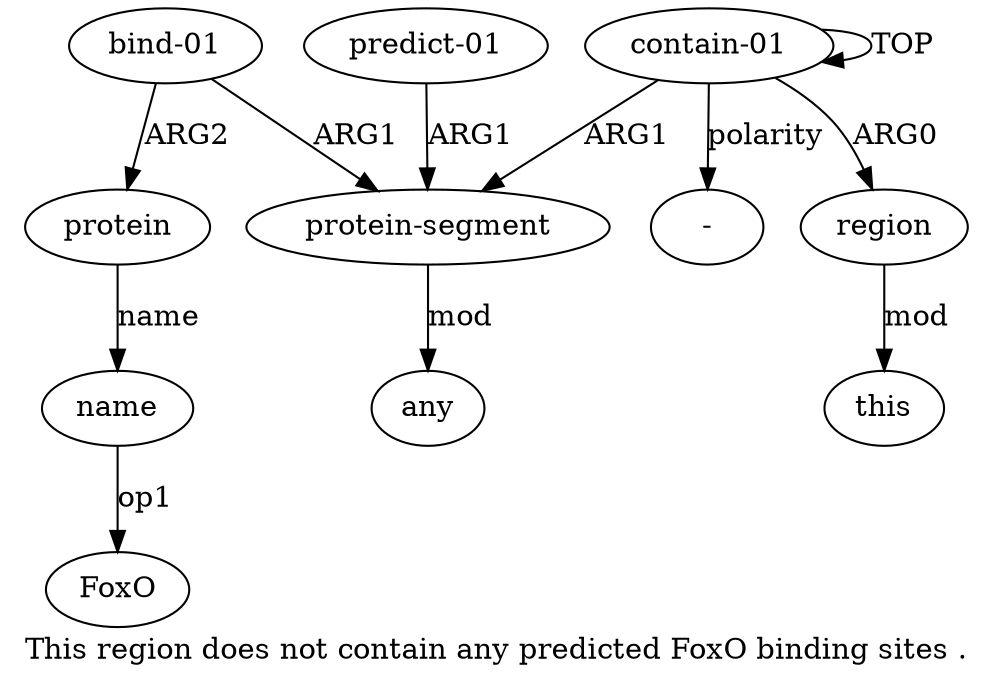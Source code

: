 digraph  {
	graph [label="This region does not contain any predicted FoxO binding sites ."];
	node [label="\N"];
	"a8 FoxO"	 [color=black,
		gold_ind=-1,
		gold_label=FoxO,
		label=FoxO,
		test_ind=-1,
		test_label=FoxO];
	"a0 -"	 [color=black,
		gold_ind=-1,
		gold_label="-",
		label="-",
		test_ind=-1,
		test_label="-"];
	a1	 [color=black,
		gold_ind=1,
		gold_label=region,
		label=region,
		test_ind=1,
		test_label=region];
	a2	 [color=black,
		gold_ind=2,
		gold_label=this,
		label=this,
		test_ind=2,
		test_label=this];
	a1 -> a2 [key=0,
	color=black,
	gold_label=mod,
	label=mod,
	test_label=mod];
a0 [color=black,
	gold_ind=0,
	gold_label="contain-01",
	label="contain-01",
	test_ind=0,
	test_label="contain-01"];
a0 -> "a0 -" [key=0,
color=black,
gold_label=polarity,
label=polarity,
test_label=polarity];
a0 -> a1 [key=0,
color=black,
gold_label=ARG0,
label=ARG0,
test_label=ARG0];
a0 -> a0 [key=0,
color=black,
gold_label=TOP,
label=TOP,
test_label=TOP];
a3 [color=black,
gold_ind=3,
gold_label="protein-segment",
label="protein-segment",
test_ind=3,
test_label="protein-segment"];
a0 -> a3 [key=0,
color=black,
gold_label=ARG1,
label=ARG1,
test_label=ARG1];
a4 [color=black,
gold_ind=4,
gold_label=any,
label=any,
test_ind=4,
test_label=any];
a3 -> a4 [key=0,
color=black,
gold_label=mod,
label=mod,
test_label=mod];
a5 [color=black,
gold_ind=5,
gold_label="predict-01",
label="predict-01",
test_ind=5,
test_label="predict-01"];
a5 -> a3 [key=0,
color=black,
gold_label=ARG1,
label=ARG1,
test_label=ARG1];
a7 [color=black,
gold_ind=7,
gold_label=protein,
label=protein,
test_ind=7,
test_label=protein];
a8 [color=black,
gold_ind=8,
gold_label=name,
label=name,
test_ind=8,
test_label=name];
a7 -> a8 [key=0,
color=black,
gold_label=name,
label=name,
test_label=name];
a6 [color=black,
gold_ind=6,
gold_label="bind-01",
label="bind-01",
test_ind=6,
test_label="bind-01"];
a6 -> a3 [key=0,
color=black,
gold_label=ARG1,
label=ARG1,
test_label=ARG1];
a6 -> a7 [key=0,
color=black,
gold_label=ARG2,
label=ARG2,
test_label=ARG2];
a8 -> "a8 FoxO" [key=0,
color=black,
gold_label=op1,
label=op1,
test_label=op1];
}
